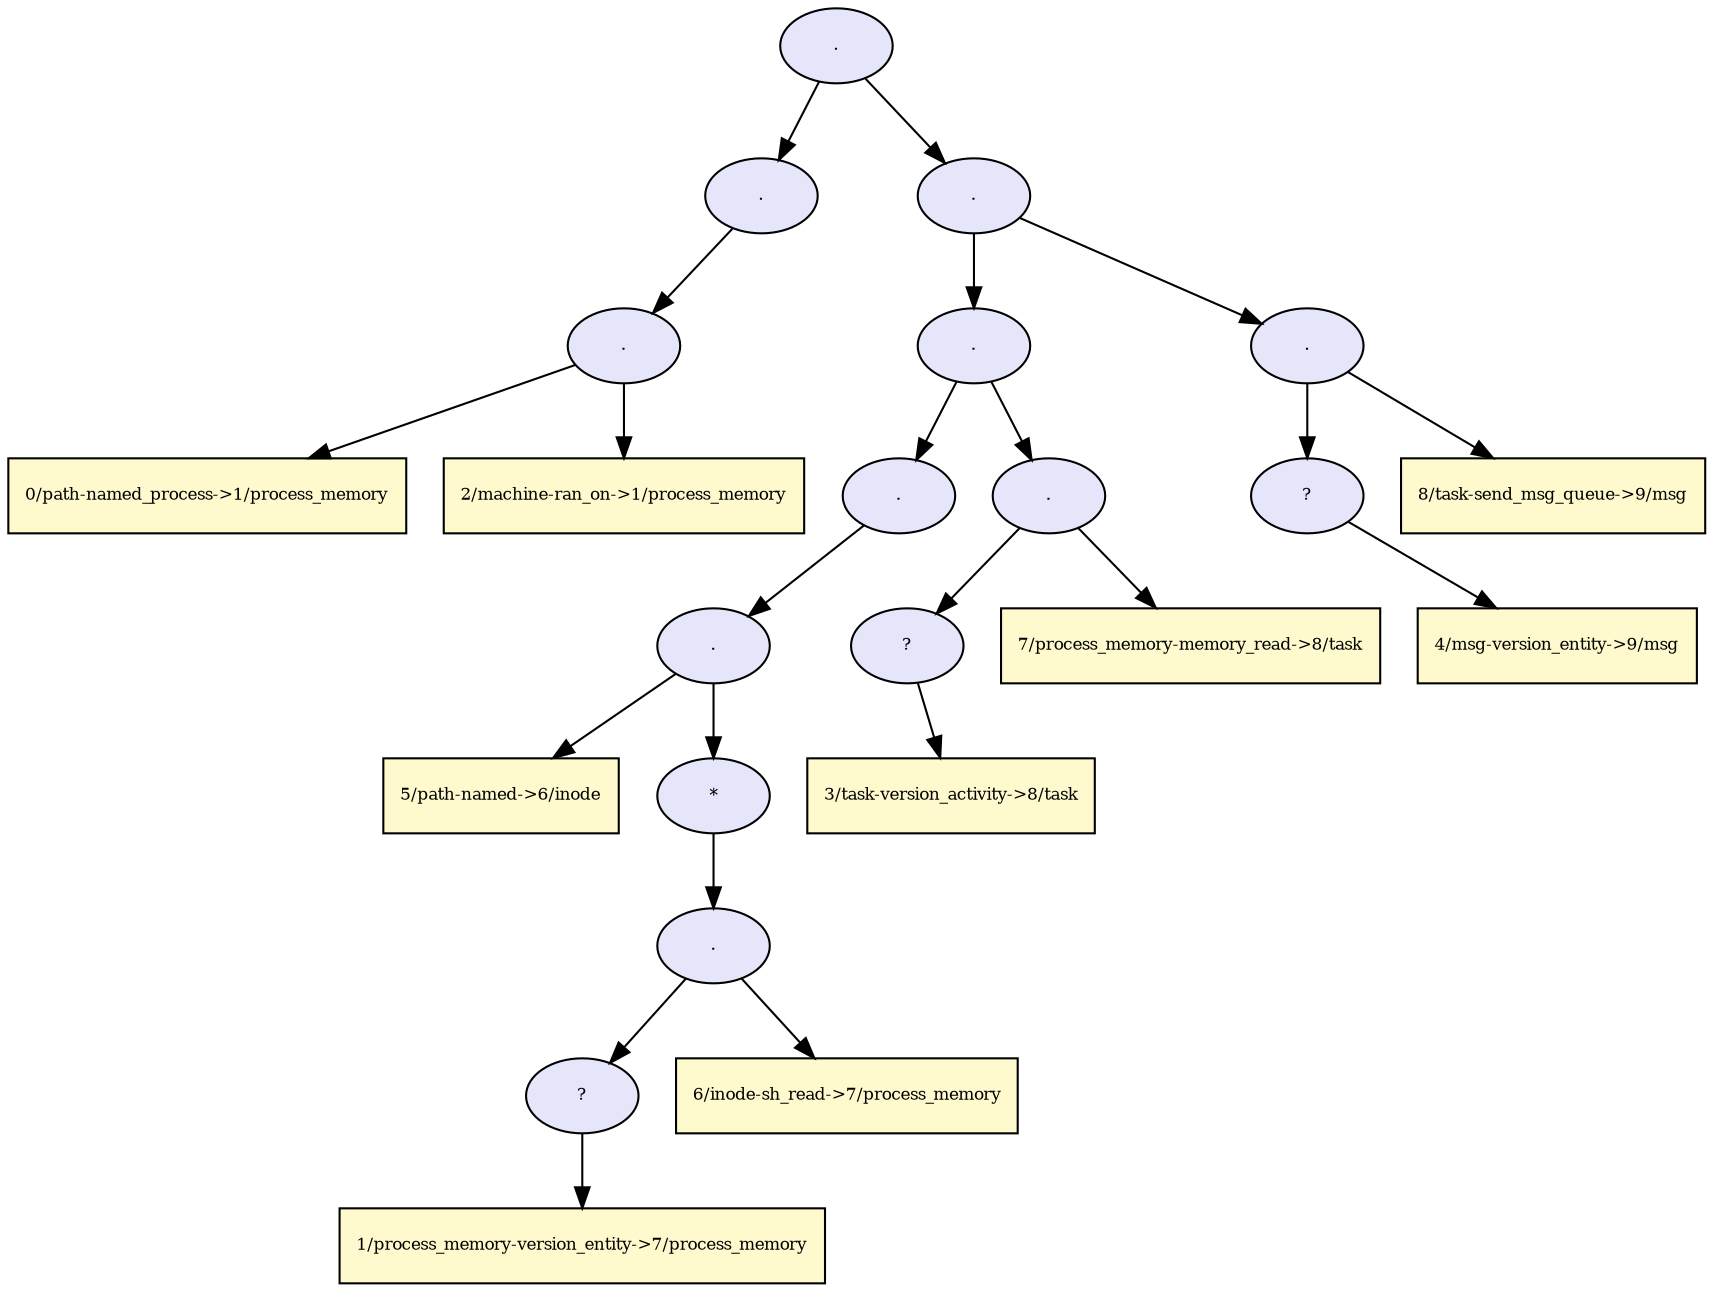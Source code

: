 digraph RGL__DirectedAdjacencyGraph {22[fontsize = 8,label = ".",shape = ellipse, fillcolor="#e6e6fa", style = filled]

22 -> 3[fontsize = 8, color="#000000"]

3[fontsize = 8,label = ".",shape = ellipse, fillcolor="#e6e6fa", style = filled]

3 -> 2[fontsize = 8, color="#000000"]

2[fontsize = 8,label = ".",shape = ellipse, fillcolor="#e6e6fa", style = filled]

2 -> 0[fontsize = 8, color="#000000"]

0[fontsize = 8,label = "0/path-named_process->1/process_memory",shape = rectangle, fillcolor="#fffacd", style = filled]

2 -> 1[fontsize = 8, color="#000000"]

1[fontsize = 8,label = "2/machine-ran_on->1/process_memory",shape = rectangle, fillcolor="#fffacd", style = filled]

22 -> 21[fontsize = 8, color="#000000"]

21[fontsize = 8,label = ".",shape = ellipse, fillcolor="#e6e6fa", style = filled]

21 -> 16[fontsize = 8, color="#000000"]

16[fontsize = 8,label = ".",shape = ellipse, fillcolor="#e6e6fa", style = filled]

16 -> 11[fontsize = 8, color="#000000"]

11[fontsize = 8,label = ".",shape = ellipse, fillcolor="#e6e6fa", style = filled]

11 -> 10[fontsize = 8, color="#000000"]

10[fontsize = 8,label = ".",shape = ellipse, fillcolor="#e6e6fa", style = filled]

10 -> 4[fontsize = 8, color="#000000"]

4[fontsize = 8,label = "5/path-named->6/inode",shape = rectangle, fillcolor="#fffacd", style = filled]

10 -> 9[fontsize = 8, color="#000000"]

9[fontsize = 8,label = "*",shape = ellipse, fillcolor="#e6e6fa", style = filled]

9 -> 8[fontsize = 8, color="#000000"]

8[fontsize = 8,label = ".",shape = ellipse, fillcolor="#e6e6fa", style = filled]

8 -> 6[fontsize = 8, color="#000000"]

6[fontsize = 8,label = "?",shape = ellipse, fillcolor="#e6e6fa", style = filled]

6 -> 5[fontsize = 8, color="#000000"]

5[fontsize = 8,label = "1/process_memory-version_entity->7/process_memory",shape = rectangle, fillcolor="#fffacd", style = filled]

8 -> 7[fontsize = 8, color="#000000"]

7[fontsize = 8,label = "6/inode-sh_read->7/process_memory",shape = rectangle, fillcolor="#fffacd", style = filled]

16 -> 15[fontsize = 8, color="#000000"]

15[fontsize = 8,label = ".",shape = ellipse, fillcolor="#e6e6fa", style = filled]

15 -> 13[fontsize = 8, color="#000000"]

13[fontsize = 8,label = "?",shape = ellipse, fillcolor="#e6e6fa", style = filled]

13 -> 12[fontsize = 8, color="#000000"]

12[fontsize = 8,label = "3/task-version_activity->8/task",shape = rectangle, fillcolor="#fffacd", style = filled]

15 -> 14[fontsize = 8, color="#000000"]

14[fontsize = 8,label = "7/process_memory-memory_read->8/task",shape = rectangle, fillcolor="#fffacd", style = filled]

21 -> 20[fontsize = 8, color="#000000"]

20[fontsize = 8,label = ".",shape = ellipse, fillcolor="#e6e6fa", style = filled]

20 -> 18[fontsize = 8, color="#000000"]

18[fontsize = 8,label = "?",shape = ellipse, fillcolor="#e6e6fa", style = filled]

18 -> 17[fontsize = 8, color="#000000"]

17[fontsize = 8,label = "4/msg-version_entity->9/msg",shape = rectangle, fillcolor="#fffacd", style = filled]

20 -> 19[fontsize = 8, color="#000000"]

19[fontsize = 8,label = "8/task-send_msg_queue->9/msg",shape = rectangle, fillcolor="#fffacd", style = filled]

}